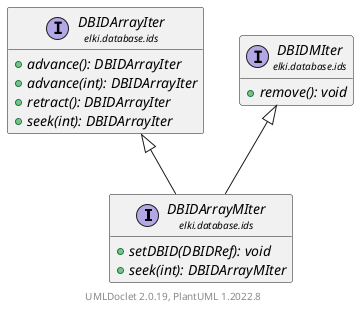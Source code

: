 @startuml
    remove .*\.(Instance|Par|Parameterizer|Factory)$
    set namespaceSeparator none
    hide empty fields
    hide empty methods

    interface "<size:14>DBIDArrayMIter\n<size:10>elki.database.ids" as elki.database.ids.DBIDArrayMIter [[DBIDArrayMIter.html]] {
        {abstract} +setDBID(DBIDRef): void
        {abstract} +seek(int): DBIDArrayMIter
    }

    interface "<size:14>DBIDArrayIter\n<size:10>elki.database.ids" as elki.database.ids.DBIDArrayIter [[DBIDArrayIter.html]] {
        {abstract} +advance(): DBIDArrayIter
        {abstract} +advance(int): DBIDArrayIter
        {abstract} +retract(): DBIDArrayIter
        {abstract} +seek(int): DBIDArrayIter
    }
    interface "<size:14>DBIDMIter\n<size:10>elki.database.ids" as elki.database.ids.DBIDMIter [[DBIDMIter.html]] {
        {abstract} +remove(): void
    }

    elki.database.ids.DBIDArrayIter <|-- elki.database.ids.DBIDArrayMIter
    elki.database.ids.DBIDMIter <|-- elki.database.ids.DBIDArrayMIter

    center footer UMLDoclet 2.0.19, PlantUML 1.2022.8
@enduml
